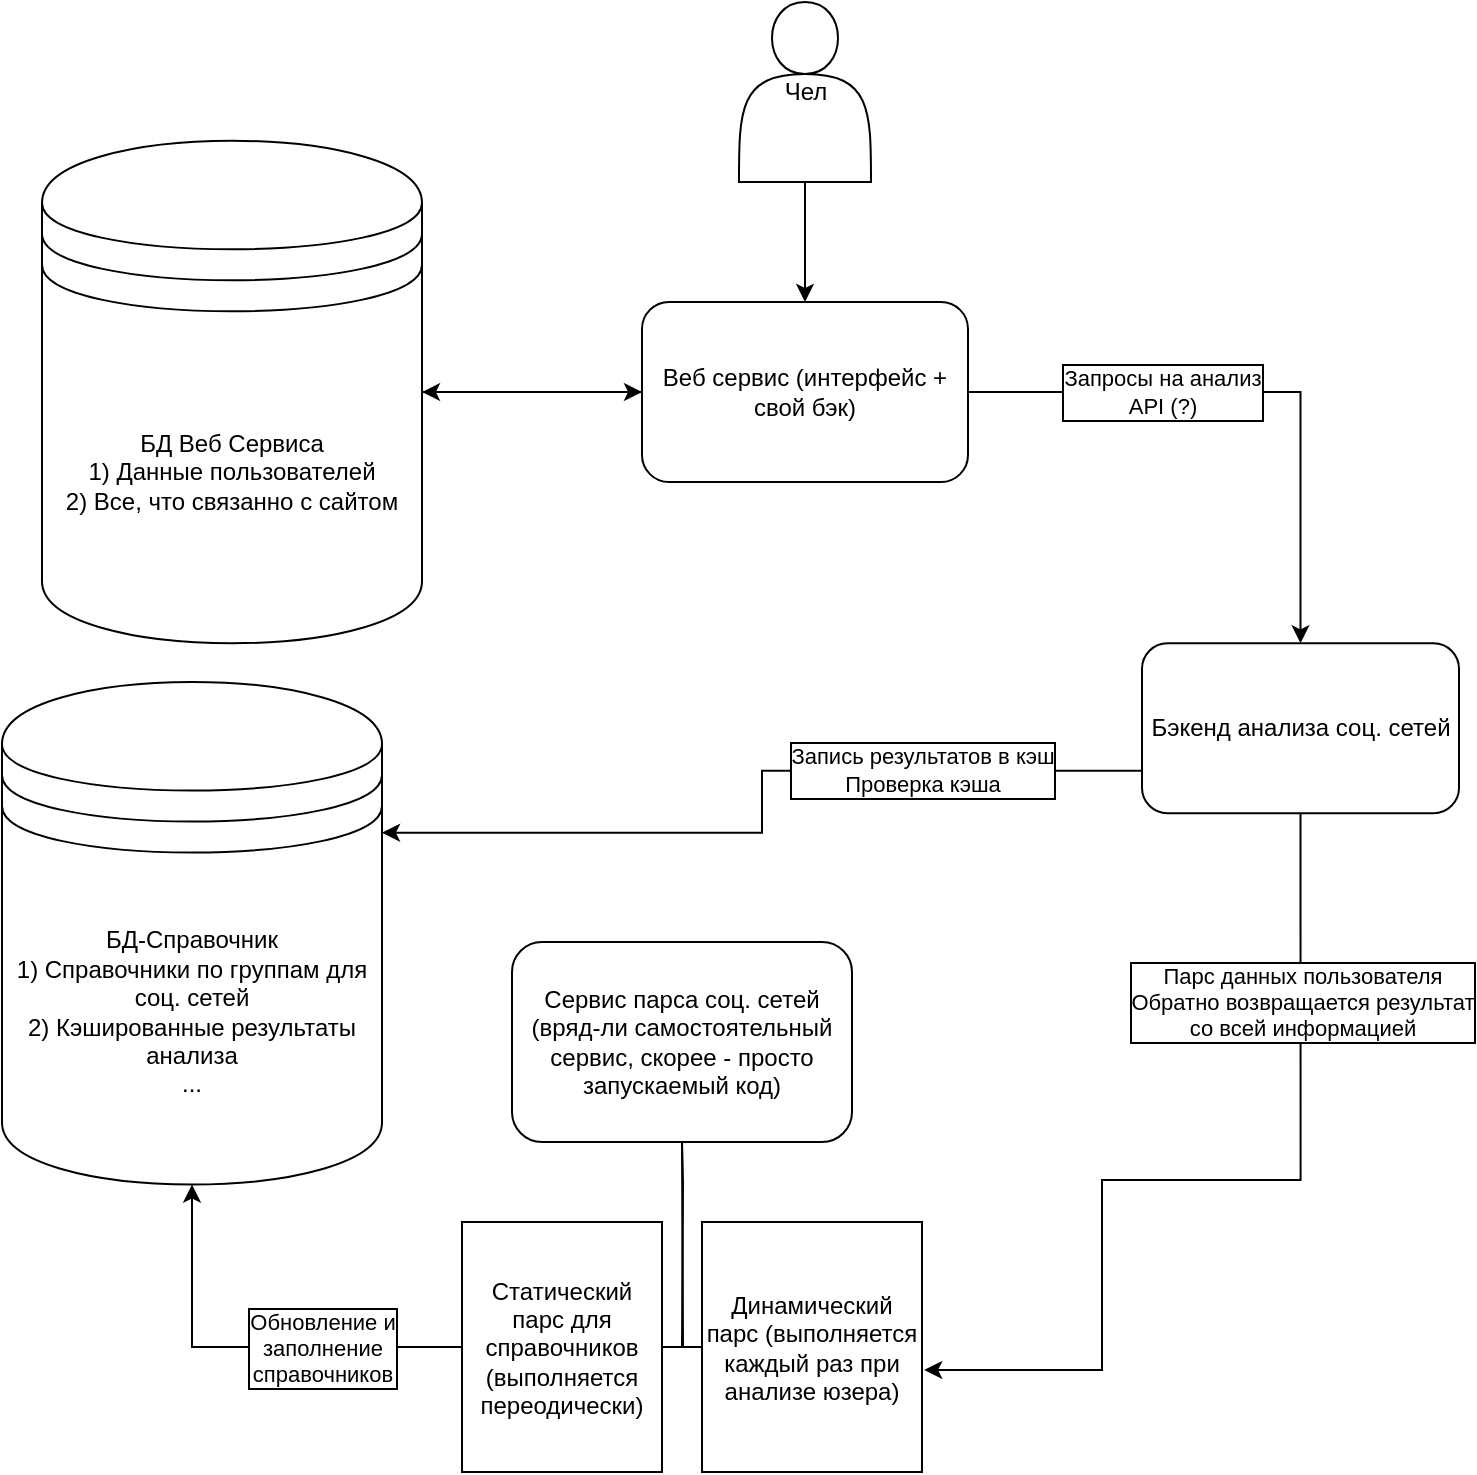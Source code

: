 <mxfile version="22.1.7" type="github">
  <diagram name="Page-1" id="Xc5zzge4J1x3DNNiZxY5">
    <mxGraphModel dx="1434" dy="746" grid="1" gridSize="10" guides="1" tooltips="1" connect="1" arrows="1" fold="1" page="1" pageScale="1" pageWidth="827" pageHeight="1169" math="0" shadow="0">
      <root>
        <mxCell id="0" />
        <mxCell id="1" parent="0" />
        <mxCell id="CMU2UXfOHHLqtj2l74aF-7" style="edgeStyle=orthogonalEdgeStyle;rounded=0;orthogonalLoop=1;jettySize=auto;html=1;verticalAlign=middle;" parent="1" source="CMU2UXfOHHLqtj2l74aF-1" target="CMU2UXfOHHLqtj2l74aF-3" edge="1">
          <mxGeometry relative="1" as="geometry" />
        </mxCell>
        <mxCell id="CMU2UXfOHHLqtj2l74aF-1" value="БД Веб Сервиса&lt;br&gt;1) Данные пользователей&lt;br&gt;2) Все, что связанно с сайтом" style="shape=datastore;whiteSpace=wrap;html=1;" parent="1" vertex="1">
          <mxGeometry x="20" y="79.38" width="190" height="251.25" as="geometry" />
        </mxCell>
        <mxCell id="CMU2UXfOHHLqtj2l74aF-4" value="" style="edgeStyle=orthogonalEdgeStyle;rounded=0;orthogonalLoop=1;jettySize=auto;html=1;" parent="1" source="CMU2UXfOHHLqtj2l74aF-2" target="CMU2UXfOHHLqtj2l74aF-3" edge="1">
          <mxGeometry relative="1" as="geometry" />
        </mxCell>
        <mxCell id="CMU2UXfOHHLqtj2l74aF-2" value="Чел" style="shape=actor;whiteSpace=wrap;html=1;" parent="1" vertex="1">
          <mxGeometry x="368.5" y="10" width="66" height="90" as="geometry" />
        </mxCell>
        <mxCell id="CMU2UXfOHHLqtj2l74aF-8" style="edgeStyle=orthogonalEdgeStyle;rounded=0;orthogonalLoop=1;jettySize=auto;html=1;" parent="1" source="CMU2UXfOHHLqtj2l74aF-3" target="CMU2UXfOHHLqtj2l74aF-1" edge="1">
          <mxGeometry relative="1" as="geometry" />
        </mxCell>
        <mxCell id="CMU2UXfOHHLqtj2l74aF-10" value="" style="edgeStyle=orthogonalEdgeStyle;rounded=0;orthogonalLoop=1;jettySize=auto;html=1;" parent="1" source="CMU2UXfOHHLqtj2l74aF-3" target="CMU2UXfOHHLqtj2l74aF-9" edge="1">
          <mxGeometry relative="1" as="geometry" />
        </mxCell>
        <mxCell id="CMU2UXfOHHLqtj2l74aF-3" value="Веб сервис (интерфейс + свой бэк)" style="rounded=1;whiteSpace=wrap;html=1;" parent="1" vertex="1">
          <mxGeometry x="320" y="160" width="163" height="90" as="geometry" />
        </mxCell>
        <mxCell id="wTm-uzZhs3im5k4A2jm_-6" style="edgeStyle=orthogonalEdgeStyle;rounded=0;orthogonalLoop=1;jettySize=auto;html=1;exitX=0;exitY=0.75;exitDx=0;exitDy=0;entryX=1;entryY=0.3;entryDx=0;entryDy=0;" edge="1" parent="1" source="CMU2UXfOHHLqtj2l74aF-9" target="wTm-uzZhs3im5k4A2jm_-1">
          <mxGeometry relative="1" as="geometry" />
        </mxCell>
        <mxCell id="wTm-uzZhs3im5k4A2jm_-9" value="Запись результатов в кэш&lt;br&gt;Проверка кэша" style="edgeLabel;html=1;align=center;verticalAlign=middle;resizable=0;points=[];labelBorderColor=default;" vertex="1" connectable="0" parent="wTm-uzZhs3im5k4A2jm_-6">
          <mxGeometry x="-0.182" y="-1" relative="1" as="geometry">
            <mxPoint x="58" as="offset" />
          </mxGeometry>
        </mxCell>
        <mxCell id="CMU2UXfOHHLqtj2l74aF-9" value="Бэкенд анализа соц. сетей" style="rounded=1;whiteSpace=wrap;html=1;" parent="1" vertex="1">
          <mxGeometry x="570" y="330.63" width="158.5" height="85" as="geometry" />
        </mxCell>
        <mxCell id="CMU2UXfOHHLqtj2l74aF-11" value="Сервис парса соц. сетей&lt;br&gt;(вряд-ли самостоятельный сервис, скорее - просто запускаемый код)" style="rounded=1;whiteSpace=wrap;html=1;" parent="1" vertex="1">
          <mxGeometry x="255" y="480" width="170" height="100" as="geometry" />
        </mxCell>
        <mxCell id="CMU2UXfOHHLqtj2l74aF-12" value="" style="edgeStyle=orthogonalEdgeStyle;sourcePerimeterSpacing=0;targetPerimeterSpacing=0;startArrow=none;endArrow=none;rounded=0;targetPortConstraint=eastwest;sourcePortConstraint=northsouth;curved=0;rounded=0;" parent="1" target="CMU2UXfOHHLqtj2l74aF-14" edge="1">
          <mxGeometry relative="1" as="geometry">
            <mxPoint x="340" y="580" as="sourcePoint" />
          </mxGeometry>
        </mxCell>
        <mxCell id="CMU2UXfOHHLqtj2l74aF-13" value="" style="edgeStyle=orthogonalEdgeStyle;sourcePerimeterSpacing=0;targetPerimeterSpacing=0;startArrow=none;endArrow=none;rounded=0;targetPortConstraint=eastwest;sourcePortConstraint=northsouth;curved=0;rounded=0;" parent="1" target="CMU2UXfOHHLqtj2l74aF-15" edge="1">
          <mxGeometry relative="1" as="geometry">
            <mxPoint x="340" y="580" as="sourcePoint" />
          </mxGeometry>
        </mxCell>
        <mxCell id="wTm-uzZhs3im5k4A2jm_-3" style="edgeStyle=orthogonalEdgeStyle;rounded=0;orthogonalLoop=1;jettySize=auto;html=1;exitX=0;exitY=0.5;exitDx=0;exitDy=0;entryX=0.5;entryY=1;entryDx=0;entryDy=0;" edge="1" parent="1" source="CMU2UXfOHHLqtj2l74aF-14" target="wTm-uzZhs3im5k4A2jm_-1">
          <mxGeometry relative="1" as="geometry" />
        </mxCell>
        <mxCell id="CMU2UXfOHHLqtj2l74aF-14" value="Статический парс для справочников&lt;br&gt;(выполняется переодически)" style="whiteSpace=wrap;html=1;align=center;verticalAlign=middle;treeFolding=1;treeMoving=1;" parent="1" vertex="1">
          <mxGeometry x="230" y="620" width="100" height="125" as="geometry" />
        </mxCell>
        <mxCell id="CMU2UXfOHHLqtj2l74aF-15" value="Динамический парс (выполняется каждый раз при анализе юзера)" style="whiteSpace=wrap;html=1;align=center;verticalAlign=middle;treeFolding=1;treeMoving=1;" parent="1" vertex="1">
          <mxGeometry x="350" y="620" width="110" height="125" as="geometry" />
        </mxCell>
        <mxCell id="CMU2UXfOHHLqtj2l74aF-16" style="edgeStyle=orthogonalEdgeStyle;rounded=0;orthogonalLoop=1;jettySize=auto;html=1;entryX=1.01;entryY=0.592;entryDx=0;entryDy=0;entryPerimeter=0;exitX=0.5;exitY=1;exitDx=0;exitDy=0;" parent="1" source="CMU2UXfOHHLqtj2l74aF-9" target="CMU2UXfOHHLqtj2l74aF-15" edge="1">
          <mxGeometry relative="1" as="geometry">
            <Array as="points">
              <mxPoint x="649" y="599" />
              <mxPoint x="550" y="599" />
              <mxPoint x="550" y="694" />
            </Array>
          </mxGeometry>
        </mxCell>
        <mxCell id="wTm-uzZhs3im5k4A2jm_-1" value="БД-Справочник&lt;br&gt;1) Справочники по группам для соц. сетей&lt;br&gt;2) Кэшированные результаты анализа&lt;br&gt;..." style="shape=datastore;whiteSpace=wrap;html=1;" vertex="1" parent="1">
          <mxGeometry y="350" width="190" height="251.25" as="geometry" />
        </mxCell>
        <mxCell id="wTm-uzZhs3im5k4A2jm_-10" value="Парс данных пользователя&lt;br&gt;Обратно возвращается результат&lt;br&gt;со всей информацией" style="edgeLabel;html=1;align=center;verticalAlign=middle;resizable=0;points=[];labelBorderColor=default;" vertex="1" connectable="0" parent="1">
          <mxGeometry x="649.25" y="509.998" as="geometry" />
        </mxCell>
        <mxCell id="wTm-uzZhs3im5k4A2jm_-11" value="Запросы на анализ&lt;br&gt;API (?)" style="edgeLabel;html=1;align=center;verticalAlign=middle;resizable=0;points=[];labelBorderColor=default;" vertex="1" connectable="0" parent="1">
          <mxGeometry x="580.0" y="204.998" as="geometry" />
        </mxCell>
        <mxCell id="wTm-uzZhs3im5k4A2jm_-12" value="Обновление и&lt;br&gt;заполнение&lt;br&gt;справочников" style="edgeLabel;html=1;align=center;verticalAlign=middle;resizable=0;points=[];labelBorderColor=default;" vertex="1" connectable="0" parent="1">
          <mxGeometry x="160.0" y="682.498" as="geometry" />
        </mxCell>
      </root>
    </mxGraphModel>
  </diagram>
</mxfile>
